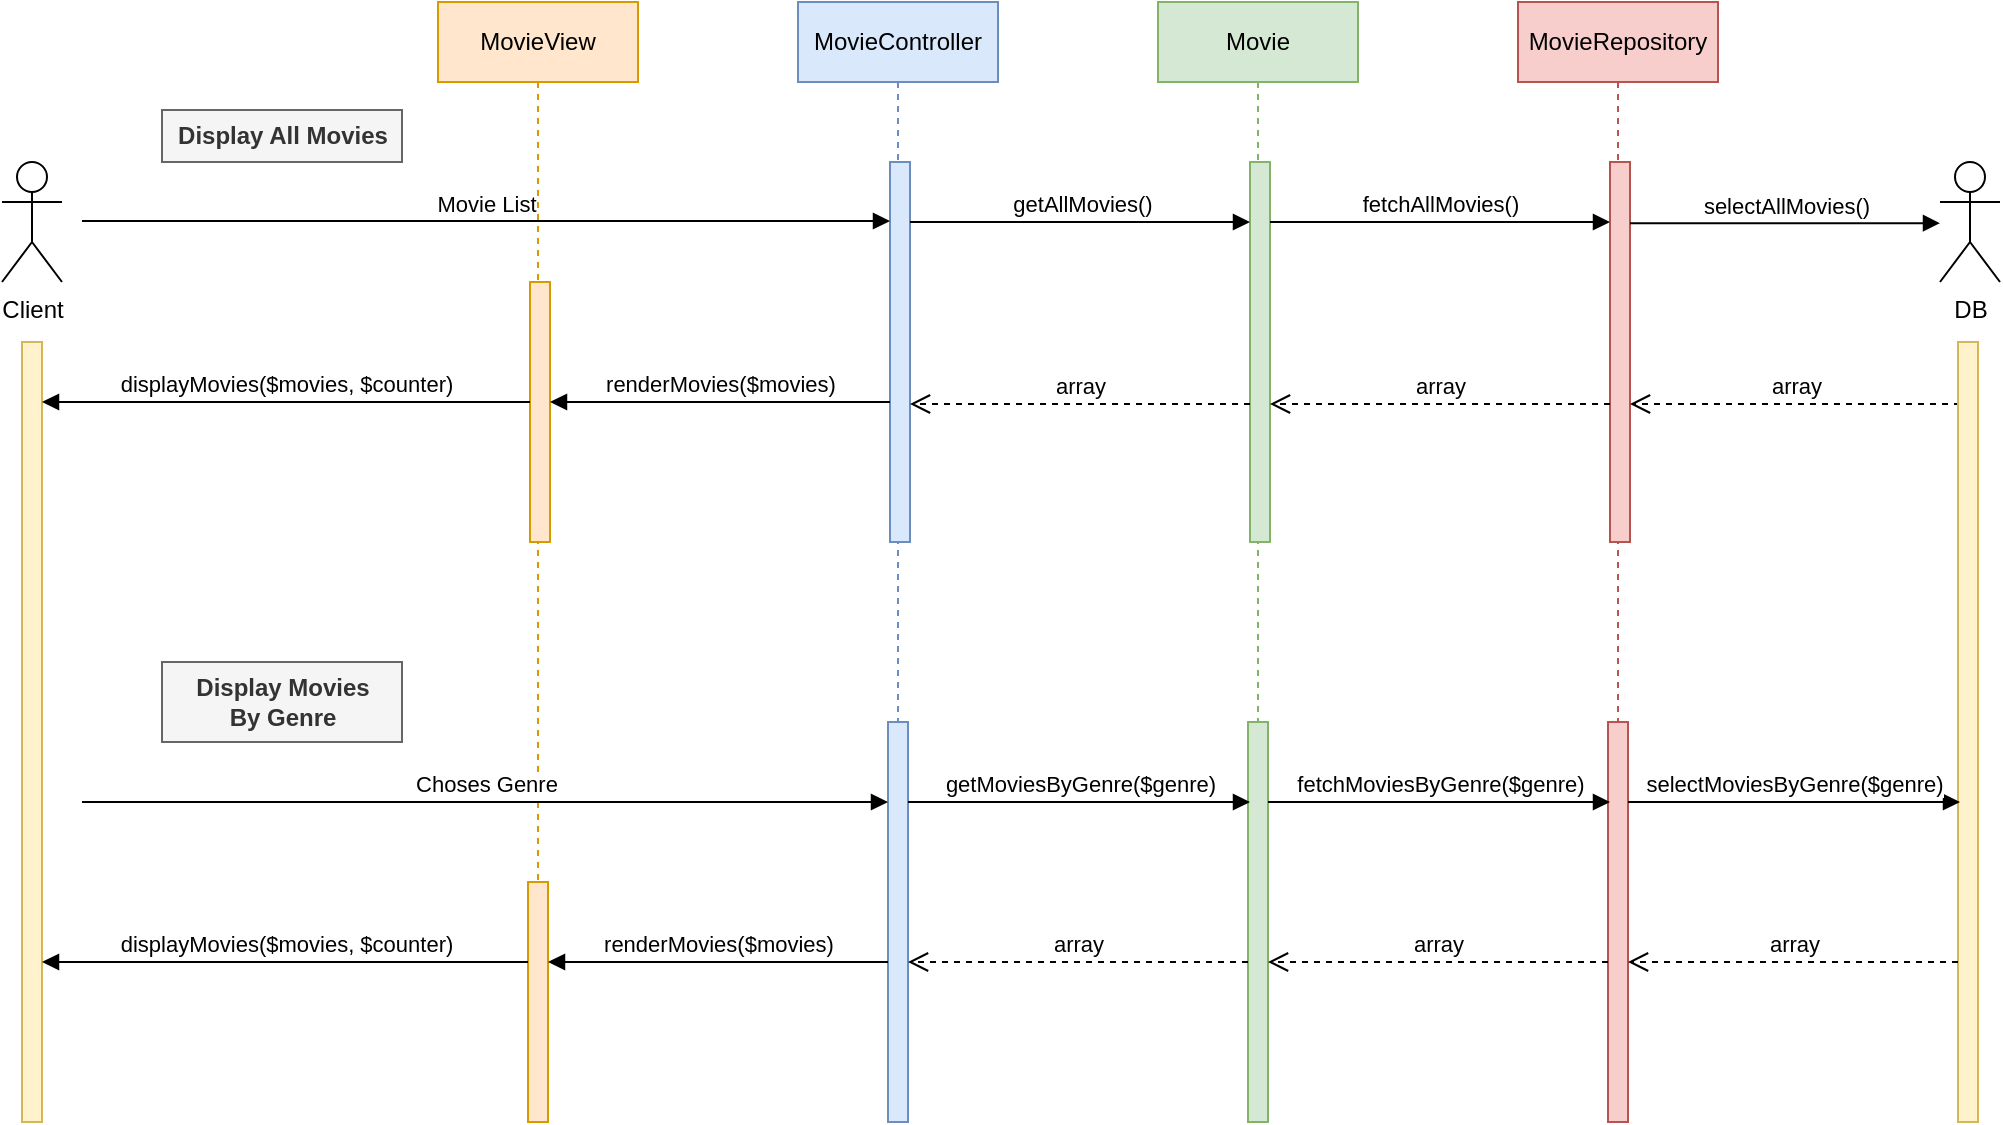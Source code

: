 <mxfile version="24.7.5">
  <diagram name="Page-1" id="mruL6hFVEbzr56jFJ1LY">
    <mxGraphModel dx="1153" dy="692" grid="1" gridSize="10" guides="1" tooltips="1" connect="1" arrows="1" fold="1" page="1" pageScale="1" pageWidth="1200" pageHeight="2000" math="0" shadow="0">
      <root>
        <mxCell id="0" />
        <mxCell id="1" parent="0" />
        <mxCell id="IdA3eWlZ0CdBNOlW64M_-1" value="Display All Movies" style="text;align=center;fontStyle=1;verticalAlign=middle;spacingLeft=3;spacingRight=3;rotatable=0;points=[[0,0.5],[1,0.5]];portConstraint=eastwest;html=1;fillColor=#f5f5f5;strokeColor=#666666;fontColor=#333333;" vertex="1" parent="1">
          <mxGeometry x="120" y="174" width="120" height="26" as="geometry" />
        </mxCell>
        <mxCell id="IdA3eWlZ0CdBNOlW64M_-2" value="Client" style="shape=umlActor;verticalLabelPosition=bottom;verticalAlign=top;html=1;" vertex="1" parent="1">
          <mxGeometry x="40" y="200" width="30" height="60" as="geometry" />
        </mxCell>
        <mxCell id="IdA3eWlZ0CdBNOlW64M_-3" value="DB" style="shape=umlActor;verticalLabelPosition=bottom;verticalAlign=top;html=1;" vertex="1" parent="1">
          <mxGeometry x="1009" y="200" width="30" height="60" as="geometry" />
        </mxCell>
        <mxCell id="IdA3eWlZ0CdBNOlW64M_-8" value="MovieView" style="shape=umlLifeline;perimeter=lifelinePerimeter;whiteSpace=wrap;html=1;container=1;dropTarget=0;collapsible=0;recursiveResize=0;outlineConnect=0;portConstraint=eastwest;newEdgeStyle={&quot;curved&quot;:0,&quot;rounded&quot;:0};fillColor=#ffe6cc;strokeColor=#d79b00;" vertex="1" parent="1">
          <mxGeometry x="258" y="120" width="100" height="560" as="geometry" />
        </mxCell>
        <mxCell id="IdA3eWlZ0CdBNOlW64M_-25" value="" style="html=1;points=[[0,0,0,0,5],[0,1,0,0,-5],[1,0,0,0,5],[1,1,0,0,-5]];perimeter=orthogonalPerimeter;outlineConnect=0;targetShapes=umlLifeline;portConstraint=eastwest;newEdgeStyle={&quot;curved&quot;:0,&quot;rounded&quot;:0};fillColor=#ffe6cc;strokeColor=#d79b00;" vertex="1" parent="IdA3eWlZ0CdBNOlW64M_-8">
          <mxGeometry x="46" y="140" width="10" height="130" as="geometry" />
        </mxCell>
        <mxCell id="IdA3eWlZ0CdBNOlW64M_-42" value="" style="html=1;points=[[0,0,0,0,5],[0,1,0,0,-5],[1,0,0,0,5],[1,1,0,0,-5]];perimeter=orthogonalPerimeter;outlineConnect=0;targetShapes=umlLifeline;portConstraint=eastwest;newEdgeStyle={&quot;curved&quot;:0,&quot;rounded&quot;:0};fillColor=#ffe6cc;strokeColor=#d79b00;" vertex="1" parent="IdA3eWlZ0CdBNOlW64M_-8">
          <mxGeometry x="45" y="440" width="10" height="120" as="geometry" />
        </mxCell>
        <mxCell id="IdA3eWlZ0CdBNOlW64M_-9" value="Movie" style="shape=umlLifeline;perimeter=lifelinePerimeter;whiteSpace=wrap;html=1;container=1;dropTarget=0;collapsible=0;recursiveResize=0;outlineConnect=0;portConstraint=eastwest;newEdgeStyle={&quot;curved&quot;:0,&quot;rounded&quot;:0};fillColor=#d5e8d4;strokeColor=#82b366;" vertex="1" parent="1">
          <mxGeometry x="618" y="120" width="100" height="560" as="geometry" />
        </mxCell>
        <mxCell id="IdA3eWlZ0CdBNOlW64M_-13" value="" style="html=1;points=[[0,0,0,0,5],[0,1,0,0,-5],[1,0,0,0,5],[1,1,0,0,-5]];perimeter=orthogonalPerimeter;outlineConnect=0;targetShapes=umlLifeline;portConstraint=eastwest;newEdgeStyle={&quot;curved&quot;:0,&quot;rounded&quot;:0};fillColor=#d5e8d4;strokeColor=#82b366;" vertex="1" parent="IdA3eWlZ0CdBNOlW64M_-9">
          <mxGeometry x="46" y="80" width="10" height="190" as="geometry" />
        </mxCell>
        <mxCell id="IdA3eWlZ0CdBNOlW64M_-33" value="" style="html=1;points=[[0,0,0,0,5],[0,1,0,0,-5],[1,0,0,0,5],[1,1,0,0,-5]];perimeter=orthogonalPerimeter;outlineConnect=0;targetShapes=umlLifeline;portConstraint=eastwest;newEdgeStyle={&quot;curved&quot;:0,&quot;rounded&quot;:0};fillColor=#d5e8d4;strokeColor=#82b366;" vertex="1" parent="IdA3eWlZ0CdBNOlW64M_-9">
          <mxGeometry x="45" y="360" width="10" height="200" as="geometry" />
        </mxCell>
        <mxCell id="IdA3eWlZ0CdBNOlW64M_-10" value="MovieRepository" style="shape=umlLifeline;perimeter=lifelinePerimeter;whiteSpace=wrap;html=1;container=1;dropTarget=0;collapsible=0;recursiveResize=0;outlineConnect=0;portConstraint=eastwest;newEdgeStyle={&quot;curved&quot;:0,&quot;rounded&quot;:0};fillColor=#f8cecc;strokeColor=#b85450;" vertex="1" parent="1">
          <mxGeometry x="798" y="120" width="100" height="560" as="geometry" />
        </mxCell>
        <mxCell id="IdA3eWlZ0CdBNOlW64M_-14" value="" style="html=1;points=[[0,0,0,0,5],[0,1,0,0,-5],[1,0,0,0,5],[1,1,0,0,-5]];perimeter=orthogonalPerimeter;outlineConnect=0;targetShapes=umlLifeline;portConstraint=eastwest;newEdgeStyle={&quot;curved&quot;:0,&quot;rounded&quot;:0};fillColor=#f8cecc;strokeColor=#b85450;" vertex="1" parent="IdA3eWlZ0CdBNOlW64M_-10">
          <mxGeometry x="46" y="80" width="10" height="190" as="geometry" />
        </mxCell>
        <mxCell id="IdA3eWlZ0CdBNOlW64M_-34" value="" style="html=1;points=[[0,0,0,0,5],[0,1,0,0,-5],[1,0,0,0,5],[1,1,0,0,-5]];perimeter=orthogonalPerimeter;outlineConnect=0;targetShapes=umlLifeline;portConstraint=eastwest;newEdgeStyle={&quot;curved&quot;:0,&quot;rounded&quot;:0};fillColor=#f8cecc;strokeColor=#b85450;" vertex="1" parent="IdA3eWlZ0CdBNOlW64M_-10">
          <mxGeometry x="45" y="360" width="10" height="200" as="geometry" />
        </mxCell>
        <mxCell id="IdA3eWlZ0CdBNOlW64M_-11" value="MovieController" style="shape=umlLifeline;perimeter=lifelinePerimeter;whiteSpace=wrap;html=1;container=1;dropTarget=0;collapsible=0;recursiveResize=0;outlineConnect=0;portConstraint=eastwest;newEdgeStyle={&quot;curved&quot;:0,&quot;rounded&quot;:0};fillColor=#dae8fc;strokeColor=#6c8ebf;" vertex="1" parent="1">
          <mxGeometry x="438" y="120" width="100" height="560" as="geometry" />
        </mxCell>
        <mxCell id="IdA3eWlZ0CdBNOlW64M_-12" value="" style="html=1;points=[[0,0,0,0,5],[0,1,0,0,-5],[1,0,0,0,5],[1,1,0,0,-5]];perimeter=orthogonalPerimeter;outlineConnect=0;targetShapes=umlLifeline;portConstraint=eastwest;newEdgeStyle={&quot;curved&quot;:0,&quot;rounded&quot;:0};fillColor=#dae8fc;strokeColor=#6c8ebf;" vertex="1" parent="IdA3eWlZ0CdBNOlW64M_-11">
          <mxGeometry x="46" y="80" width="10" height="190" as="geometry" />
        </mxCell>
        <mxCell id="IdA3eWlZ0CdBNOlW64M_-32" value="" style="html=1;points=[[0,0,0,0,5],[0,1,0,0,-5],[1,0,0,0,5],[1,1,0,0,-5]];perimeter=orthogonalPerimeter;outlineConnect=0;targetShapes=umlLifeline;portConstraint=eastwest;newEdgeStyle={&quot;curved&quot;:0,&quot;rounded&quot;:0};fillColor=#dae8fc;strokeColor=#6c8ebf;" vertex="1" parent="IdA3eWlZ0CdBNOlW64M_-11">
          <mxGeometry x="45" y="360" width="10" height="200" as="geometry" />
        </mxCell>
        <mxCell id="IdA3eWlZ0CdBNOlW64M_-16" value="Movie List" style="html=1;verticalAlign=bottom;endArrow=block;curved=0;rounded=0;" edge="1" parent="1" target="IdA3eWlZ0CdBNOlW64M_-12">
          <mxGeometry width="80" relative="1" as="geometry">
            <mxPoint x="80" y="229.5" as="sourcePoint" />
            <mxPoint x="160" y="229.5" as="targetPoint" />
          </mxGeometry>
        </mxCell>
        <mxCell id="IdA3eWlZ0CdBNOlW64M_-17" value="getAllMovies()" style="html=1;verticalAlign=bottom;endArrow=block;curved=0;rounded=0;" edge="1" parent="1">
          <mxGeometry x="0.006" width="80" relative="1" as="geometry">
            <mxPoint x="494" y="230" as="sourcePoint" />
            <mxPoint x="664" y="230" as="targetPoint" />
            <mxPoint as="offset" />
          </mxGeometry>
        </mxCell>
        <mxCell id="IdA3eWlZ0CdBNOlW64M_-18" value="fetchAllMovies()" style="html=1;verticalAlign=bottom;endArrow=block;curved=0;rounded=0;" edge="1" parent="1">
          <mxGeometry width="80" relative="1" as="geometry">
            <mxPoint x="674" y="230" as="sourcePoint" />
            <mxPoint x="844" y="230" as="targetPoint" />
          </mxGeometry>
        </mxCell>
        <mxCell id="IdA3eWlZ0CdBNOlW64M_-19" value="selectAllMovies()" style="html=1;verticalAlign=bottom;endArrow=block;curved=0;rounded=0;" edge="1" parent="1">
          <mxGeometry width="80" relative="1" as="geometry">
            <mxPoint x="854" y="230.571" as="sourcePoint" />
            <mxPoint x="1009" y="230.571" as="targetPoint" />
          </mxGeometry>
        </mxCell>
        <mxCell id="IdA3eWlZ0CdBNOlW64M_-20" value="array" style="html=1;verticalAlign=bottom;endArrow=open;dashed=1;endSize=8;curved=0;rounded=0;" edge="1" parent="1">
          <mxGeometry relative="1" as="geometry">
            <mxPoint x="1019" y="321" as="sourcePoint" />
            <mxPoint x="854" y="321" as="targetPoint" />
          </mxGeometry>
        </mxCell>
        <mxCell id="IdA3eWlZ0CdBNOlW64M_-21" value="array" style="html=1;verticalAlign=bottom;endArrow=open;dashed=1;endSize=8;curved=0;rounded=0;" edge="1" parent="1" source="IdA3eWlZ0CdBNOlW64M_-14">
          <mxGeometry relative="1" as="geometry">
            <mxPoint x="839" y="321" as="sourcePoint" />
            <mxPoint x="674" y="321" as="targetPoint" />
          </mxGeometry>
        </mxCell>
        <mxCell id="IdA3eWlZ0CdBNOlW64M_-22" value="array" style="html=1;verticalAlign=bottom;endArrow=open;dashed=1;endSize=8;curved=0;rounded=0;" edge="1" parent="1" source="IdA3eWlZ0CdBNOlW64M_-13">
          <mxGeometry relative="1" as="geometry">
            <mxPoint x="659" y="321" as="sourcePoint" />
            <mxPoint x="494" y="321" as="targetPoint" />
          </mxGeometry>
        </mxCell>
        <mxCell id="IdA3eWlZ0CdBNOlW64M_-27" value="" style="html=1;points=[[0,0,0,0,5],[0,1,0,0,-5],[1,0,0,0,5],[1,1,0,0,-5]];perimeter=orthogonalPerimeter;outlineConnect=0;targetShapes=umlLifeline;portConstraint=eastwest;newEdgeStyle={&quot;curved&quot;:0,&quot;rounded&quot;:0};fillColor=#fff2cc;strokeColor=#d6b656;" vertex="1" parent="1">
          <mxGeometry x="1018" y="290" width="10" height="390" as="geometry" />
        </mxCell>
        <mxCell id="IdA3eWlZ0CdBNOlW64M_-28" value="" style="html=1;points=[[0,0,0,0,5],[0,1,0,0,-5],[1,0,0,0,5],[1,1,0,0,-5]];perimeter=orthogonalPerimeter;outlineConnect=0;targetShapes=umlLifeline;portConstraint=eastwest;newEdgeStyle={&quot;curved&quot;:0,&quot;rounded&quot;:0};fillColor=#fff2cc;strokeColor=#d6b656;" vertex="1" parent="1">
          <mxGeometry x="50" y="290" width="10" height="390" as="geometry" />
        </mxCell>
        <mxCell id="IdA3eWlZ0CdBNOlW64M_-29" value="renderMovies($movies)" style="html=1;verticalAlign=bottom;endArrow=block;curved=0;rounded=0;" edge="1" parent="1">
          <mxGeometry width="80" relative="1" as="geometry">
            <mxPoint x="484" y="320.0" as="sourcePoint" />
            <mxPoint x="314" y="320.0" as="targetPoint" />
          </mxGeometry>
        </mxCell>
        <mxCell id="IdA3eWlZ0CdBNOlW64M_-30" value="displayMovies($movies, $counter)" style="html=1;verticalAlign=bottom;endArrow=block;curved=0;rounded=0;" edge="1" parent="1">
          <mxGeometry width="80" relative="1" as="geometry">
            <mxPoint x="304" y="320" as="sourcePoint" />
            <mxPoint x="60" y="320" as="targetPoint" />
          </mxGeometry>
        </mxCell>
        <mxCell id="IdA3eWlZ0CdBNOlW64M_-31" value="Display Movies&lt;div&gt;By Genre&lt;/div&gt;" style="text;align=center;fontStyle=1;verticalAlign=middle;spacingLeft=3;spacingRight=3;rotatable=0;points=[[0,0.5],[1,0.5]];portConstraint=eastwest;html=1;fillColor=#f5f5f5;strokeColor=#666666;fontColor=#333333;" vertex="1" parent="1">
          <mxGeometry x="120" y="450" width="120" height="40" as="geometry" />
        </mxCell>
        <mxCell id="IdA3eWlZ0CdBNOlW64M_-35" value="Choses Genre" style="html=1;verticalAlign=bottom;endArrow=block;curved=0;rounded=0;" edge="1" parent="1" target="IdA3eWlZ0CdBNOlW64M_-32">
          <mxGeometry width="80" relative="1" as="geometry">
            <mxPoint x="80" y="520" as="sourcePoint" />
            <mxPoint x="160" y="520" as="targetPoint" />
          </mxGeometry>
        </mxCell>
        <mxCell id="IdA3eWlZ0CdBNOlW64M_-36" value="getMoviesByGenre($genre)" style="html=1;verticalAlign=bottom;endArrow=block;curved=0;rounded=0;" edge="1" parent="1" source="IdA3eWlZ0CdBNOlW64M_-32">
          <mxGeometry width="80" relative="1" as="geometry">
            <mxPoint x="499" y="520" as="sourcePoint" />
            <mxPoint x="664" y="520" as="targetPoint" />
          </mxGeometry>
        </mxCell>
        <mxCell id="IdA3eWlZ0CdBNOlW64M_-37" value="fetchMoviesByGenre($genre)" style="html=1;verticalAlign=bottom;endArrow=block;curved=0;rounded=0;" edge="1" parent="1" source="IdA3eWlZ0CdBNOlW64M_-33">
          <mxGeometry width="80" relative="1" as="geometry">
            <mxPoint x="679" y="520" as="sourcePoint" />
            <mxPoint x="844" y="520" as="targetPoint" />
          </mxGeometry>
        </mxCell>
        <mxCell id="IdA3eWlZ0CdBNOlW64M_-38" value="selectMoviesByGenre($genre)" style="html=1;verticalAlign=bottom;endArrow=block;curved=0;rounded=0;" edge="1" parent="1" source="IdA3eWlZ0CdBNOlW64M_-34">
          <mxGeometry width="80" relative="1" as="geometry">
            <mxPoint x="859" y="520" as="sourcePoint" />
            <mxPoint x="1019" y="520" as="targetPoint" />
          </mxGeometry>
        </mxCell>
        <mxCell id="IdA3eWlZ0CdBNOlW64M_-39" value="array" style="html=1;verticalAlign=bottom;endArrow=open;dashed=1;endSize=8;curved=0;rounded=0;" edge="1" parent="1">
          <mxGeometry relative="1" as="geometry">
            <mxPoint x="1018" y="600" as="sourcePoint" />
            <mxPoint x="853" y="600" as="targetPoint" />
          </mxGeometry>
        </mxCell>
        <mxCell id="IdA3eWlZ0CdBNOlW64M_-40" value="array" style="html=1;verticalAlign=bottom;endArrow=open;dashed=1;endSize=8;curved=0;rounded=0;" edge="1" parent="1">
          <mxGeometry relative="1" as="geometry">
            <mxPoint x="843" y="600" as="sourcePoint" />
            <mxPoint x="673" y="600" as="targetPoint" />
          </mxGeometry>
        </mxCell>
        <mxCell id="IdA3eWlZ0CdBNOlW64M_-41" value="array" style="html=1;verticalAlign=bottom;endArrow=open;dashed=1;endSize=8;curved=0;rounded=0;" edge="1" parent="1">
          <mxGeometry relative="1" as="geometry">
            <mxPoint x="663" y="600" as="sourcePoint" />
            <mxPoint x="493" y="600" as="targetPoint" />
          </mxGeometry>
        </mxCell>
        <mxCell id="IdA3eWlZ0CdBNOlW64M_-43" value="renderMovies($movies)" style="html=1;verticalAlign=bottom;endArrow=block;curved=0;rounded=0;" edge="1" parent="1">
          <mxGeometry width="80" relative="1" as="geometry">
            <mxPoint x="483" y="600" as="sourcePoint" />
            <mxPoint x="313" y="600" as="targetPoint" />
          </mxGeometry>
        </mxCell>
        <mxCell id="IdA3eWlZ0CdBNOlW64M_-44" value="displayMovies($movies, $counter)" style="html=1;verticalAlign=bottom;endArrow=block;curved=0;rounded=0;" edge="1" parent="1" source="IdA3eWlZ0CdBNOlW64M_-42">
          <mxGeometry width="80" relative="1" as="geometry">
            <mxPoint x="300" y="600" as="sourcePoint" />
            <mxPoint x="60" y="600" as="targetPoint" />
          </mxGeometry>
        </mxCell>
      </root>
    </mxGraphModel>
  </diagram>
</mxfile>
